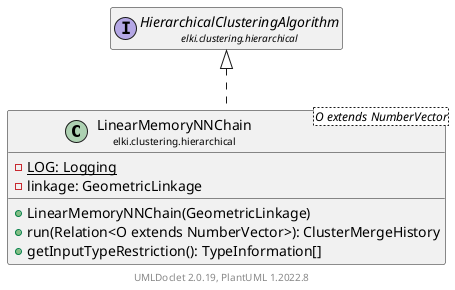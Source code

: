 @startuml
    remove .*\.(Instance|Par|Parameterizer|Factory)$
    set namespaceSeparator none
    hide empty fields
    hide empty methods

    class "<size:14>LinearMemoryNNChain\n<size:10>elki.clustering.hierarchical" as elki.clustering.hierarchical.LinearMemoryNNChain<O extends NumberVector> [[LinearMemoryNNChain.html]] {
        {static} -LOG: Logging
        -linkage: GeometricLinkage
        +LinearMemoryNNChain(GeometricLinkage)
        +run(Relation<O extends NumberVector>): ClusterMergeHistory
        +getInputTypeRestriction(): TypeInformation[]
    }

    interface "<size:14>HierarchicalClusteringAlgorithm\n<size:10>elki.clustering.hierarchical" as elki.clustering.hierarchical.HierarchicalClusteringAlgorithm [[HierarchicalClusteringAlgorithm.html]]
    class "<size:14>LinearMemoryNNChain.Instance\n<size:10>elki.clustering.hierarchical" as elki.clustering.hierarchical.LinearMemoryNNChain.Instance<O extends NumberVector> [[LinearMemoryNNChain.Instance.html]]
    class "<size:14>LinearMemoryNNChain.Par\n<size:10>elki.clustering.hierarchical" as elki.clustering.hierarchical.LinearMemoryNNChain.Par<O extends NumberVector>

    elki.clustering.hierarchical.HierarchicalClusteringAlgorithm <|.. elki.clustering.hierarchical.LinearMemoryNNChain
    elki.clustering.hierarchical.LinearMemoryNNChain +-- elki.clustering.hierarchical.LinearMemoryNNChain.Instance
    elki.clustering.hierarchical.LinearMemoryNNChain +-- elki.clustering.hierarchical.LinearMemoryNNChain.Par

    center footer UMLDoclet 2.0.19, PlantUML 1.2022.8
@enduml
